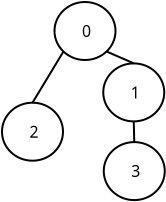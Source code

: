 <?xml version="1.0" encoding="UTF-8"?>
<dia:diagram xmlns:dia="http://www.lysator.liu.se/~alla/dia/">
  <dia:layer name="Background" visible="true" active="true">
    <dia:object type="Standard - Ellipse" version="0" id="O0">
      <dia:attribute name="obj_pos">
        <dia:point val="7.875,7.6"/>
      </dia:attribute>
      <dia:attribute name="obj_bb">
        <dia:rectangle val="7.825,7.55;10.975,10.55"/>
      </dia:attribute>
      <dia:attribute name="elem_corner">
        <dia:point val="7.875,7.6"/>
      </dia:attribute>
      <dia:attribute name="elem_width">
        <dia:real val="3.05"/>
      </dia:attribute>
      <dia:attribute name="elem_height">
        <dia:real val="2.9"/>
      </dia:attribute>
      <dia:attribute name="border_width">
        <dia:real val="0.1"/>
      </dia:attribute>
    </dia:object>
    <dia:object type="Standard - Text" version="1" id="O1">
      <dia:attribute name="obj_pos">
        <dia:point val="9.25,9.35"/>
      </dia:attribute>
      <dia:attribute name="obj_bb">
        <dia:rectangle val="9.25,8.615;9.752,9.537"/>
      </dia:attribute>
      <dia:attribute name="text">
        <dia:composite type="text">
          <dia:attribute name="string">
            <dia:string>#2#</dia:string>
          </dia:attribute>
          <dia:attribute name="font">
            <dia:font family="sans" style="0" name="Helvetica"/>
          </dia:attribute>
          <dia:attribute name="height">
            <dia:real val="0.988"/>
          </dia:attribute>
          <dia:attribute name="pos">
            <dia:point val="9.25,9.35"/>
          </dia:attribute>
          <dia:attribute name="color">
            <dia:color val="#000000"/>
          </dia:attribute>
          <dia:attribute name="alignment">
            <dia:enum val="0"/>
          </dia:attribute>
        </dia:composite>
      </dia:attribute>
      <dia:attribute name="valign">
        <dia:enum val="3"/>
      </dia:attribute>
    </dia:object>
    <dia:object type="Standard - Ellipse" version="0" id="O2">
      <dia:attribute name="obj_pos">
        <dia:point val="10.5,2.565"/>
      </dia:attribute>
      <dia:attribute name="obj_bb">
        <dia:rectangle val="10.45,2.515;13.6,5.515"/>
      </dia:attribute>
      <dia:attribute name="elem_corner">
        <dia:point val="10.5,2.565"/>
      </dia:attribute>
      <dia:attribute name="elem_width">
        <dia:real val="3.05"/>
      </dia:attribute>
      <dia:attribute name="elem_height">
        <dia:real val="2.9"/>
      </dia:attribute>
      <dia:attribute name="border_width">
        <dia:real val="0.1"/>
      </dia:attribute>
    </dia:object>
    <dia:object type="Standard - Text" version="1" id="O3">
      <dia:attribute name="obj_pos">
        <dia:point val="11.875,4.315"/>
      </dia:attribute>
      <dia:attribute name="obj_bb">
        <dia:rectangle val="11.875,3.58;12.377,4.503"/>
      </dia:attribute>
      <dia:attribute name="text">
        <dia:composite type="text">
          <dia:attribute name="string">
            <dia:string>#0#</dia:string>
          </dia:attribute>
          <dia:attribute name="font">
            <dia:font family="sans" style="0" name="Helvetica"/>
          </dia:attribute>
          <dia:attribute name="height">
            <dia:real val="0.988"/>
          </dia:attribute>
          <dia:attribute name="pos">
            <dia:point val="11.875,4.315"/>
          </dia:attribute>
          <dia:attribute name="color">
            <dia:color val="#000000"/>
          </dia:attribute>
          <dia:attribute name="alignment">
            <dia:enum val="0"/>
          </dia:attribute>
        </dia:composite>
      </dia:attribute>
      <dia:attribute name="valign">
        <dia:enum val="3"/>
      </dia:attribute>
    </dia:object>
    <dia:object type="Standard - Line" version="0" id="O4">
      <dia:attribute name="obj_pos">
        <dia:point val="10.947,5.04"/>
      </dia:attribute>
      <dia:attribute name="obj_bb">
        <dia:rectangle val="9.331,4.972;11.015,7.669"/>
      </dia:attribute>
      <dia:attribute name="conn_endpoints">
        <dia:point val="10.947,5.04"/>
        <dia:point val="9.4,7.6"/>
      </dia:attribute>
      <dia:attribute name="numcp">
        <dia:int val="1"/>
      </dia:attribute>
      <dia:connections>
        <dia:connection handle="0" to="O2" connection="5"/>
        <dia:connection handle="1" to="O0" connection="1"/>
      </dia:connections>
    </dia:object>
    <dia:object type="Standard - Ellipse" version="0" id="O5">
      <dia:attribute name="obj_pos">
        <dia:point val="12.963,9.57"/>
      </dia:attribute>
      <dia:attribute name="obj_bb">
        <dia:rectangle val="12.912,9.52;16.062,12.52"/>
      </dia:attribute>
      <dia:attribute name="elem_corner">
        <dia:point val="12.963,9.57"/>
      </dia:attribute>
      <dia:attribute name="elem_width">
        <dia:real val="3.05"/>
      </dia:attribute>
      <dia:attribute name="elem_height">
        <dia:real val="2.9"/>
      </dia:attribute>
      <dia:attribute name="border_width">
        <dia:real val="0.1"/>
      </dia:attribute>
    </dia:object>
    <dia:object type="Standard - Text" version="1" id="O6">
      <dia:attribute name="obj_pos">
        <dia:point val="14.338,11.32"/>
      </dia:attribute>
      <dia:attribute name="obj_bb">
        <dia:rectangle val="14.338,10.562;14.863,11.554"/>
      </dia:attribute>
      <dia:attribute name="text">
        <dia:composite type="text">
          <dia:attribute name="string">
            <dia:string>#3#</dia:string>
          </dia:attribute>
          <dia:attribute name="font">
            <dia:font family="sans" style="0" name="Helvetica"/>
          </dia:attribute>
          <dia:attribute name="height">
            <dia:real val="0.988"/>
          </dia:attribute>
          <dia:attribute name="pos">
            <dia:point val="14.338,11.32"/>
          </dia:attribute>
          <dia:attribute name="color">
            <dia:color val="#000000"/>
          </dia:attribute>
          <dia:attribute name="alignment">
            <dia:enum val="0"/>
          </dia:attribute>
        </dia:composite>
      </dia:attribute>
      <dia:attribute name="valign">
        <dia:enum val="3"/>
      </dia:attribute>
    </dia:object>
    <dia:object type="Standard - Ellipse" version="0" id="O7">
      <dia:attribute name="obj_pos">
        <dia:point val="12.938,5.635"/>
      </dia:attribute>
      <dia:attribute name="obj_bb">
        <dia:rectangle val="12.887,5.585;16.038,8.585"/>
      </dia:attribute>
      <dia:attribute name="elem_corner">
        <dia:point val="12.938,5.635"/>
      </dia:attribute>
      <dia:attribute name="elem_width">
        <dia:real val="3.05"/>
      </dia:attribute>
      <dia:attribute name="elem_height">
        <dia:real val="2.9"/>
      </dia:attribute>
      <dia:attribute name="border_width">
        <dia:real val="0.1"/>
      </dia:attribute>
    </dia:object>
    <dia:object type="Standard - Text" version="1" id="O8">
      <dia:attribute name="obj_pos">
        <dia:point val="14.312,7.385"/>
      </dia:attribute>
      <dia:attribute name="obj_bb">
        <dia:rectangle val="14.312,6.65;14.815,7.572"/>
      </dia:attribute>
      <dia:attribute name="text">
        <dia:composite type="text">
          <dia:attribute name="string">
            <dia:string>#1#</dia:string>
          </dia:attribute>
          <dia:attribute name="font">
            <dia:font family="sans" style="0" name="Helvetica"/>
          </dia:attribute>
          <dia:attribute name="height">
            <dia:real val="0.988"/>
          </dia:attribute>
          <dia:attribute name="pos">
            <dia:point val="14.312,7.385"/>
          </dia:attribute>
          <dia:attribute name="color">
            <dia:color val="#000000"/>
          </dia:attribute>
          <dia:attribute name="alignment">
            <dia:enum val="0"/>
          </dia:attribute>
        </dia:composite>
      </dia:attribute>
      <dia:attribute name="valign">
        <dia:enum val="3"/>
      </dia:attribute>
    </dia:object>
    <dia:object type="Standard - Line" version="0" id="O9">
      <dia:attribute name="obj_pos">
        <dia:point val="14.463,8.535"/>
      </dia:attribute>
      <dia:attribute name="obj_bb">
        <dia:rectangle val="14.411,8.484;14.539,9.621"/>
      </dia:attribute>
      <dia:attribute name="conn_endpoints">
        <dia:point val="14.463,8.535"/>
        <dia:point val="14.488,9.57"/>
      </dia:attribute>
      <dia:attribute name="numcp">
        <dia:int val="1"/>
      </dia:attribute>
      <dia:connections>
        <dia:connection handle="0" to="O7" connection="6"/>
        <dia:connection handle="1" to="O5" connection="1"/>
      </dia:connections>
    </dia:object>
    <dia:object type="Standard - Line" version="0" id="O10">
      <dia:attribute name="obj_pos">
        <dia:point val="13.103,5.04"/>
      </dia:attribute>
      <dia:attribute name="obj_bb">
        <dia:rectangle val="13.037,4.974;14.528,5.701"/>
      </dia:attribute>
      <dia:attribute name="conn_endpoints">
        <dia:point val="13.103,5.04"/>
        <dia:point val="14.463,5.635"/>
      </dia:attribute>
      <dia:attribute name="numcp">
        <dia:int val="1"/>
      </dia:attribute>
      <dia:connections>
        <dia:connection handle="0" to="O2" connection="7"/>
        <dia:connection handle="1" to="O7" connection="1"/>
      </dia:connections>
    </dia:object>
  </dia:layer>
</dia:diagram>
